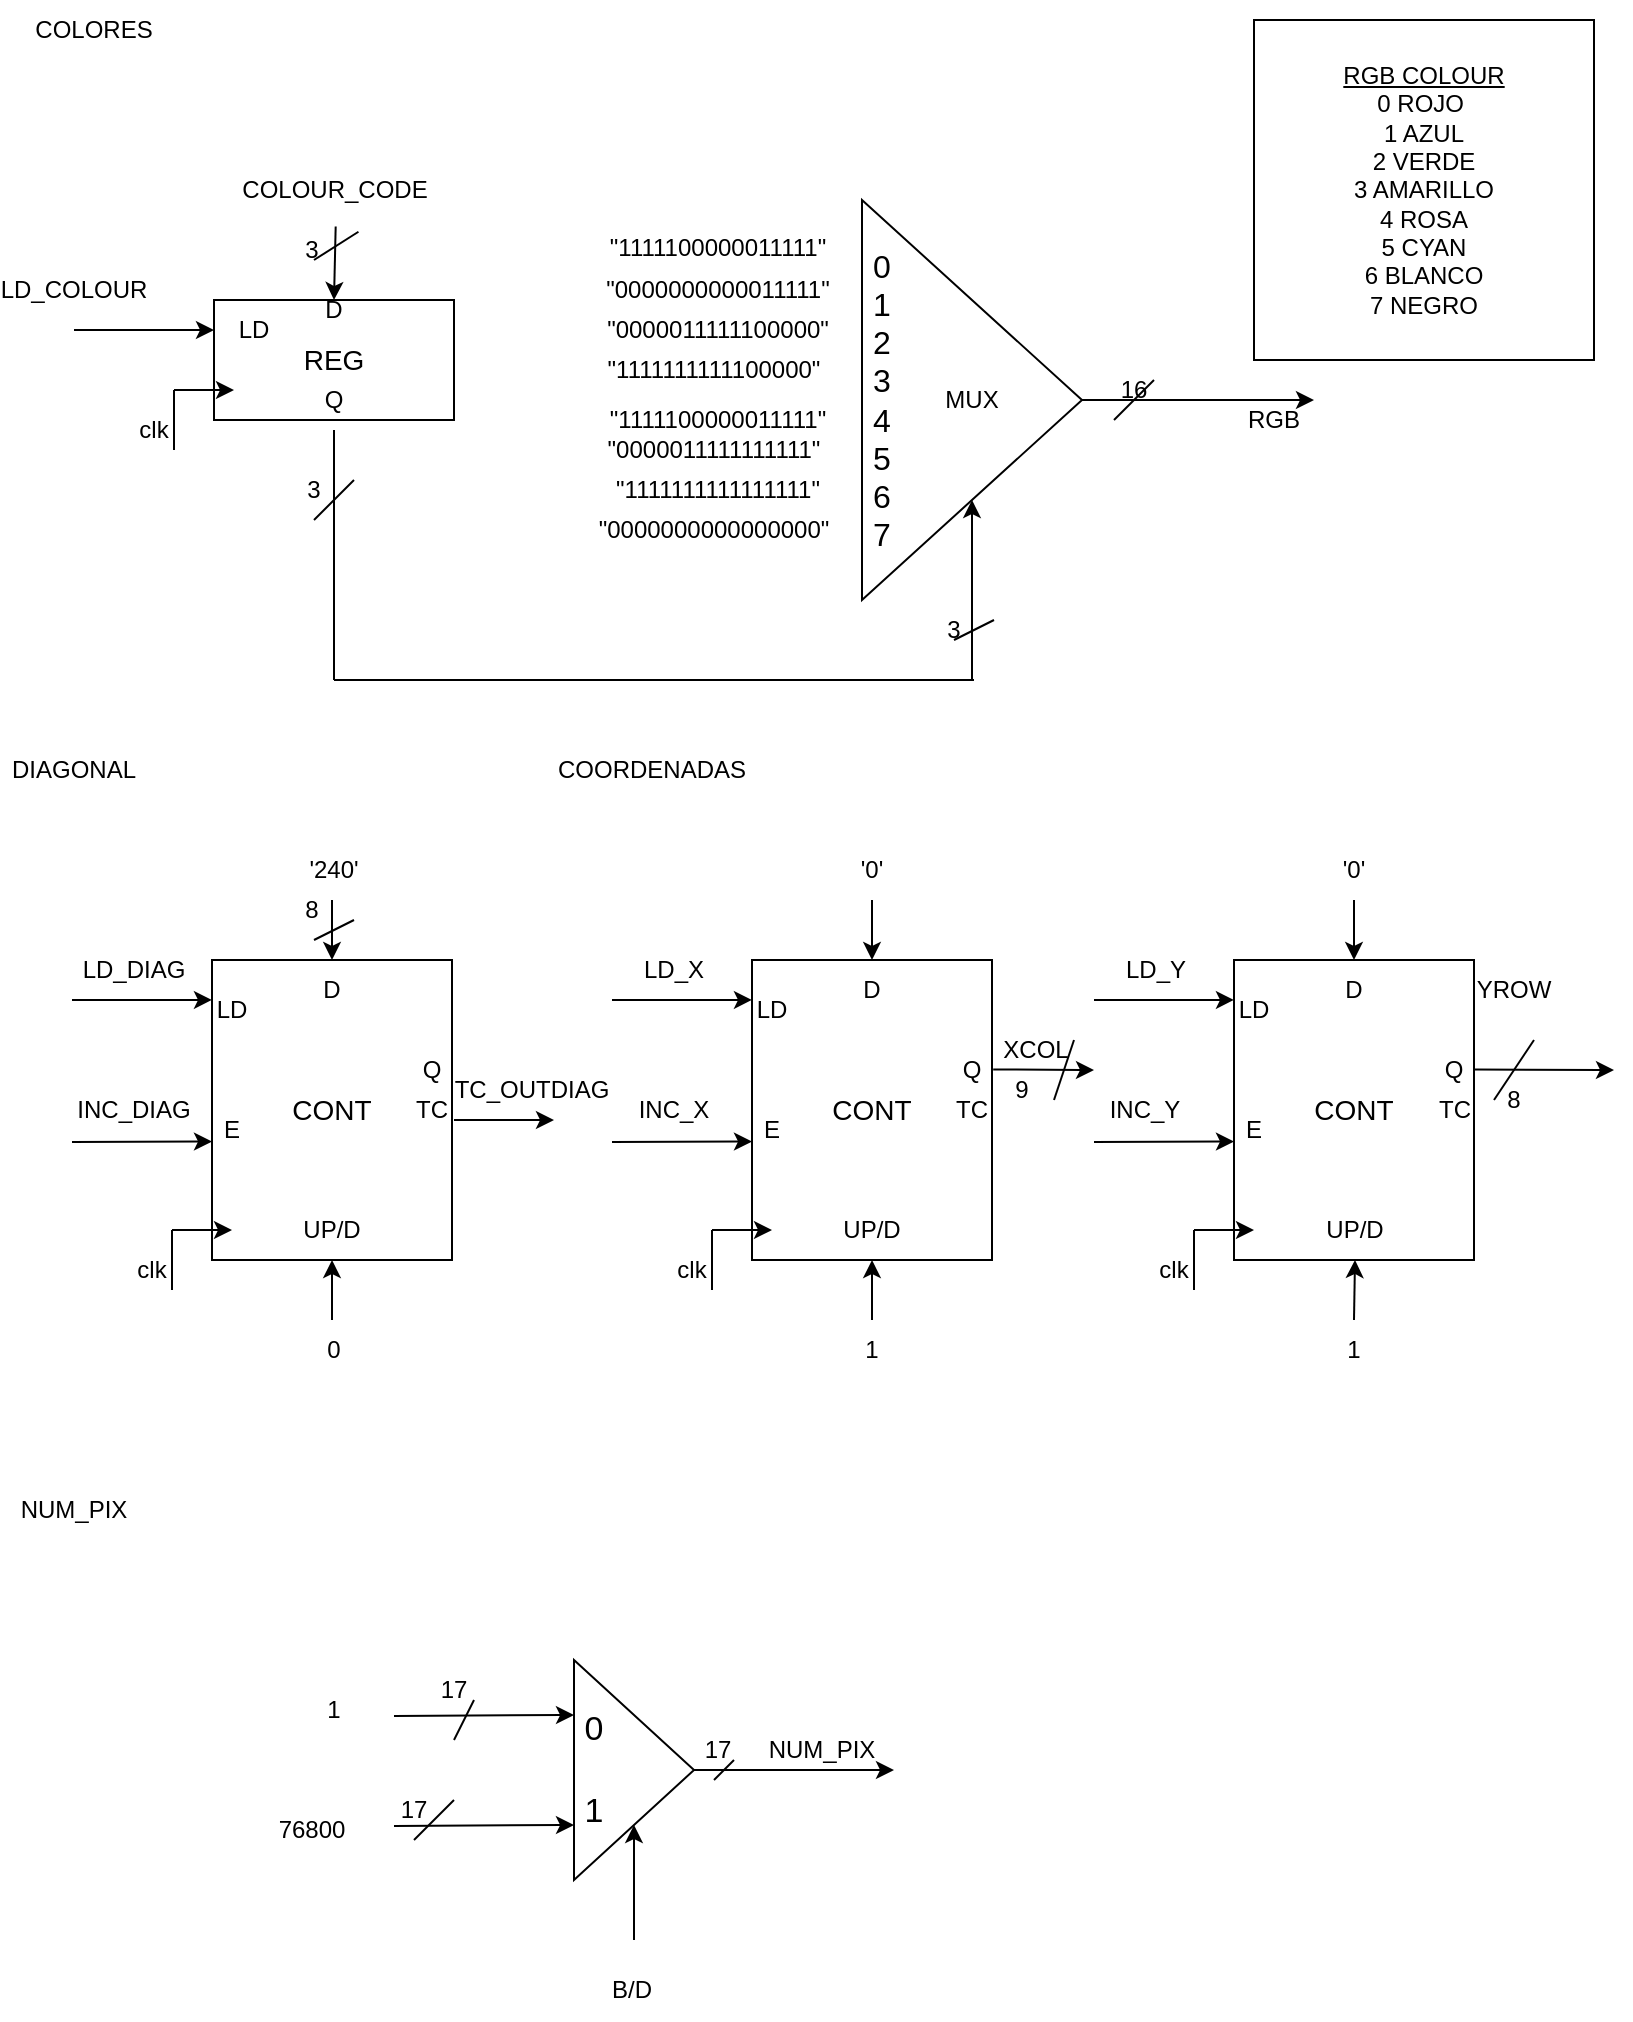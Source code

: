 <mxfile version="22.0.4" type="github">
  <diagram name="Página-1" id="zvw-f4NV9Bo69sm4plZE">
    <mxGraphModel dx="1434" dy="754" grid="1" gridSize="10" guides="1" tooltips="1" connect="1" arrows="1" fold="1" page="1" pageScale="1" pageWidth="827" pageHeight="1169" math="0" shadow="0">
      <root>
        <mxCell id="0" />
        <mxCell id="1" parent="0" />
        <mxCell id="AA1JGieEmDG2qsiPeB94-2" value="" style="rounded=0;whiteSpace=wrap;html=1;" parent="1" vertex="1">
          <mxGeometry x="110" y="170" width="120" height="60" as="geometry" />
        </mxCell>
        <mxCell id="AA1JGieEmDG2qsiPeB94-3" value="" style="triangle;whiteSpace=wrap;html=1;" parent="1" vertex="1">
          <mxGeometry x="434" y="120" width="110" height="200" as="geometry" />
        </mxCell>
        <mxCell id="AA1JGieEmDG2qsiPeB94-4" value="&lt;font style=&quot;font-size: 16px;&quot;&gt;0&lt;br&gt;1&lt;br&gt;2&lt;br&gt;3&lt;br&gt;4&lt;br&gt;5&lt;br&gt;6&lt;br&gt;7&lt;/font&gt;" style="text;html=1;strokeColor=none;fillColor=none;align=center;verticalAlign=middle;whiteSpace=wrap;rounded=0;" parent="1" vertex="1">
          <mxGeometry x="414" y="205" width="60" height="30" as="geometry" />
        </mxCell>
        <mxCell id="AA1JGieEmDG2qsiPeB94-5" value="MUX" style="text;html=1;strokeColor=none;fillColor=none;align=center;verticalAlign=middle;whiteSpace=wrap;rounded=0;" parent="1" vertex="1">
          <mxGeometry x="459" y="205" width="60" height="30" as="geometry" />
        </mxCell>
        <mxCell id="AA1JGieEmDG2qsiPeB94-6" value="COLORES" style="text;html=1;strokeColor=none;fillColor=none;align=center;verticalAlign=middle;whiteSpace=wrap;rounded=0;" parent="1" vertex="1">
          <mxGeometry x="20" y="20" width="60" height="30" as="geometry" />
        </mxCell>
        <mxCell id="AA1JGieEmDG2qsiPeB94-7" value="COLOUR_CODE" style="text;html=1;align=center;verticalAlign=middle;resizable=0;points=[];autosize=1;strokeColor=none;fillColor=none;" parent="1" vertex="1">
          <mxGeometry x="110" y="100" width="120" height="30" as="geometry" />
        </mxCell>
        <mxCell id="AA1JGieEmDG2qsiPeB94-8" value="LD_COLOUR" style="text;html=1;strokeColor=none;fillColor=none;align=center;verticalAlign=middle;whiteSpace=wrap;rounded=0;" parent="1" vertex="1">
          <mxGeometry x="10" y="150" width="60" height="30" as="geometry" />
        </mxCell>
        <mxCell id="AA1JGieEmDG2qsiPeB94-9" value="" style="endArrow=classic;html=1;rounded=0;entryX=0;entryY=0.25;entryDx=0;entryDy=0;" parent="1" target="AA1JGieEmDG2qsiPeB94-2" edge="1">
          <mxGeometry width="50" height="50" relative="1" as="geometry">
            <mxPoint x="40" y="185" as="sourcePoint" />
            <mxPoint x="150" y="160" as="targetPoint" />
          </mxGeometry>
        </mxCell>
        <mxCell id="AA1JGieEmDG2qsiPeB94-10" value="LD" style="text;html=1;strokeColor=none;fillColor=none;align=center;verticalAlign=middle;whiteSpace=wrap;rounded=0;" parent="1" vertex="1">
          <mxGeometry x="100" y="170" width="60" height="30" as="geometry" />
        </mxCell>
        <mxCell id="AA1JGieEmDG2qsiPeB94-11" value="&lt;font style=&quot;font-size: 14px;&quot;&gt;REG&lt;/font&gt;" style="text;html=1;strokeColor=none;fillColor=none;align=center;verticalAlign=middle;whiteSpace=wrap;rounded=0;" parent="1" vertex="1">
          <mxGeometry x="140" y="185" width="60" height="30" as="geometry" />
        </mxCell>
        <mxCell id="AA1JGieEmDG2qsiPeB94-13" value="" style="endArrow=classic;html=1;rounded=0;" parent="1" edge="1">
          <mxGeometry width="50" height="50" relative="1" as="geometry">
            <mxPoint x="90" y="215" as="sourcePoint" />
            <mxPoint x="120" y="215" as="targetPoint" />
          </mxGeometry>
        </mxCell>
        <mxCell id="AA1JGieEmDG2qsiPeB94-14" value="" style="endArrow=none;html=1;rounded=0;" parent="1" edge="1">
          <mxGeometry width="50" height="50" relative="1" as="geometry">
            <mxPoint x="90" y="215" as="sourcePoint" />
            <mxPoint x="90" y="245" as="targetPoint" />
          </mxGeometry>
        </mxCell>
        <mxCell id="AA1JGieEmDG2qsiPeB94-15" value="clk" style="text;html=1;strokeColor=none;fillColor=none;align=center;verticalAlign=middle;whiteSpace=wrap;rounded=0;" parent="1" vertex="1">
          <mxGeometry x="50" y="220" width="60" height="30" as="geometry" />
        </mxCell>
        <mxCell id="AA1JGieEmDG2qsiPeB94-16" value="" style="endArrow=classic;html=1;rounded=0;entryX=0.5;entryY=0;entryDx=0;entryDy=0;exitX=0.507;exitY=1.107;exitDx=0;exitDy=0;exitPerimeter=0;" parent="1" source="AA1JGieEmDG2qsiPeB94-7" target="AA1JGieEmDG2qsiPeB94-2" edge="1">
          <mxGeometry width="50" height="50" relative="1" as="geometry">
            <mxPoint x="100" y="210" as="sourcePoint" />
            <mxPoint x="150" y="160" as="targetPoint" />
          </mxGeometry>
        </mxCell>
        <mxCell id="AA1JGieEmDG2qsiPeB94-17" value="D" style="text;html=1;strokeColor=none;fillColor=none;align=center;verticalAlign=middle;whiteSpace=wrap;rounded=0;" parent="1" vertex="1">
          <mxGeometry x="140" y="160" width="60" height="30" as="geometry" />
        </mxCell>
        <mxCell id="AA1JGieEmDG2qsiPeB94-18" value="Q" style="text;html=1;strokeColor=none;fillColor=none;align=center;verticalAlign=middle;whiteSpace=wrap;rounded=0;" parent="1" vertex="1">
          <mxGeometry x="140" y="205" width="60" height="30" as="geometry" />
        </mxCell>
        <mxCell id="AA1JGieEmDG2qsiPeB94-20" value="" style="endArrow=none;html=1;rounded=0;entryX=0.5;entryY=1;entryDx=0;entryDy=0;" parent="1" target="AA1JGieEmDG2qsiPeB94-18" edge="1">
          <mxGeometry width="50" height="50" relative="1" as="geometry">
            <mxPoint x="170" y="360" as="sourcePoint" />
            <mxPoint x="150" y="160" as="targetPoint" />
          </mxGeometry>
        </mxCell>
        <mxCell id="AA1JGieEmDG2qsiPeB94-21" value="" style="endArrow=none;html=1;rounded=0;" parent="1" edge="1">
          <mxGeometry width="50" height="50" relative="1" as="geometry">
            <mxPoint x="490" y="360" as="sourcePoint" />
            <mxPoint x="170" y="360" as="targetPoint" />
          </mxGeometry>
        </mxCell>
        <mxCell id="AA1JGieEmDG2qsiPeB94-22" value="" style="endArrow=classic;html=1;rounded=0;entryX=0.5;entryY=1;entryDx=0;entryDy=0;" parent="1" target="AA1JGieEmDG2qsiPeB94-3" edge="1">
          <mxGeometry width="50" height="50" relative="1" as="geometry">
            <mxPoint x="489" y="360" as="sourcePoint" />
            <mxPoint x="244" y="160" as="targetPoint" />
          </mxGeometry>
        </mxCell>
        <mxCell id="AA1JGieEmDG2qsiPeB94-23" value="" style="endArrow=classic;html=1;rounded=0;exitX=1;exitY=0.5;exitDx=0;exitDy=0;" parent="1" source="AA1JGieEmDG2qsiPeB94-3" edge="1">
          <mxGeometry width="50" height="50" relative="1" as="geometry">
            <mxPoint x="194" y="210" as="sourcePoint" />
            <mxPoint x="660" y="220" as="targetPoint" />
          </mxGeometry>
        </mxCell>
        <mxCell id="AA1JGieEmDG2qsiPeB94-24" value="RGB" style="text;html=1;strokeColor=none;fillColor=none;align=center;verticalAlign=middle;whiteSpace=wrap;rounded=0;" parent="1" vertex="1">
          <mxGeometry x="610" y="215" width="60" height="30" as="geometry" />
        </mxCell>
        <mxCell id="AA1JGieEmDG2qsiPeB94-25" value="&lt;u&gt;RGB COLOUR&lt;/u&gt;&lt;br&gt;0 ROJO&amp;nbsp;&lt;br&gt;1 AZUL&lt;br&gt;2 VERDE&lt;br&gt;3 AMARILLO&lt;br&gt;4 ROSA&lt;br&gt;5 CYAN&lt;br&gt;6 BLANCO&lt;br&gt;7 NEGRO&lt;br&gt;" style="rounded=0;whiteSpace=wrap;html=1;fillColor=none;" parent="1" vertex="1">
          <mxGeometry x="630" y="30" width="170" height="170" as="geometry" />
        </mxCell>
        <mxCell id="AA1JGieEmDG2qsiPeB94-27" value="&quot;1111100000011111&quot;" style="text;html=1;strokeColor=none;fillColor=none;align=center;verticalAlign=middle;whiteSpace=wrap;rounded=0;" parent="1" vertex="1">
          <mxGeometry x="310" y="129" width="104" height="30" as="geometry" />
        </mxCell>
        <mxCell id="AA1JGieEmDG2qsiPeB94-28" value="&quot;0000000000011111&quot;" style="text;html=1;strokeColor=none;fillColor=none;align=center;verticalAlign=middle;whiteSpace=wrap;rounded=0;" parent="1" vertex="1">
          <mxGeometry x="332" y="150" width="60" height="30" as="geometry" />
        </mxCell>
        <mxCell id="AA1JGieEmDG2qsiPeB94-29" value="&quot;0000011111100000&quot;" style="text;html=1;strokeColor=none;fillColor=none;align=center;verticalAlign=middle;whiteSpace=wrap;rounded=0;" parent="1" vertex="1">
          <mxGeometry x="332" y="170" width="60" height="30" as="geometry" />
        </mxCell>
        <mxCell id="AA1JGieEmDG2qsiPeB94-30" value="&quot;1111111111100000&quot;" style="text;html=1;strokeColor=none;fillColor=none;align=center;verticalAlign=middle;whiteSpace=wrap;rounded=0;" parent="1" vertex="1">
          <mxGeometry x="330" y="190" width="60" height="30" as="geometry" />
        </mxCell>
        <mxCell id="AA1JGieEmDG2qsiPeB94-31" value="&quot;1111100000011111&quot;" style="text;html=1;strokeColor=none;fillColor=none;align=center;verticalAlign=middle;whiteSpace=wrap;rounded=0;" parent="1" vertex="1">
          <mxGeometry x="332" y="220" width="60" height="20" as="geometry" />
        </mxCell>
        <mxCell id="AA1JGieEmDG2qsiPeB94-32" value="&quot;0000011111111111&quot;" style="text;html=1;strokeColor=none;fillColor=none;align=center;verticalAlign=middle;whiteSpace=wrap;rounded=0;" parent="1" vertex="1">
          <mxGeometry x="330" y="230" width="60" height="30" as="geometry" />
        </mxCell>
        <mxCell id="AA1JGieEmDG2qsiPeB94-33" value="&quot;1111111111111111&quot;" style="text;html=1;strokeColor=none;fillColor=none;align=center;verticalAlign=middle;whiteSpace=wrap;rounded=0;" parent="1" vertex="1">
          <mxGeometry x="332" y="250" width="60" height="30" as="geometry" />
        </mxCell>
        <mxCell id="AA1JGieEmDG2qsiPeB94-34" value="&quot;0000000000000000&quot;" style="text;html=1;strokeColor=none;fillColor=none;align=center;verticalAlign=middle;whiteSpace=wrap;rounded=0;" parent="1" vertex="1">
          <mxGeometry x="330" y="270" width="60" height="30" as="geometry" />
        </mxCell>
        <mxCell id="AA1JGieEmDG2qsiPeB94-35" value="DIAGONAL" style="text;html=1;strokeColor=none;fillColor=none;align=center;verticalAlign=middle;whiteSpace=wrap;rounded=0;" parent="1" vertex="1">
          <mxGeometry x="10" y="390" width="60" height="30" as="geometry" />
        </mxCell>
        <mxCell id="AA1JGieEmDG2qsiPeB94-36" value="" style="rounded=0;whiteSpace=wrap;html=1;" parent="1" vertex="1">
          <mxGeometry x="109" y="500" width="120" height="150" as="geometry" />
        </mxCell>
        <mxCell id="AA1JGieEmDG2qsiPeB94-37" value="" style="endArrow=classic;html=1;rounded=0;" parent="1" edge="1">
          <mxGeometry width="50" height="50" relative="1" as="geometry">
            <mxPoint x="89" y="635" as="sourcePoint" />
            <mxPoint x="119" y="635" as="targetPoint" />
          </mxGeometry>
        </mxCell>
        <mxCell id="AA1JGieEmDG2qsiPeB94-38" value="" style="endArrow=none;html=1;rounded=0;" parent="1" edge="1">
          <mxGeometry width="50" height="50" relative="1" as="geometry">
            <mxPoint x="89" y="635" as="sourcePoint" />
            <mxPoint x="89" y="665" as="targetPoint" />
          </mxGeometry>
        </mxCell>
        <mxCell id="AA1JGieEmDG2qsiPeB94-39" value="clk" style="text;html=1;strokeColor=none;fillColor=none;align=center;verticalAlign=middle;whiteSpace=wrap;rounded=0;" parent="1" vertex="1">
          <mxGeometry x="49" y="640" width="60" height="30" as="geometry" />
        </mxCell>
        <mxCell id="AA1JGieEmDG2qsiPeB94-40" value="&lt;font style=&quot;font-size: 14px;&quot;&gt;CONT&lt;/font&gt;" style="text;html=1;strokeColor=none;fillColor=none;align=center;verticalAlign=middle;whiteSpace=wrap;rounded=0;" parent="1" vertex="1">
          <mxGeometry x="139" y="560" width="60" height="30" as="geometry" />
        </mxCell>
        <mxCell id="AA1JGieEmDG2qsiPeB94-41" value="D" style="text;html=1;strokeColor=none;fillColor=none;align=center;verticalAlign=middle;whiteSpace=wrap;rounded=0;" parent="1" vertex="1">
          <mxGeometry x="139" y="500" width="60" height="30" as="geometry" />
        </mxCell>
        <mxCell id="AA1JGieEmDG2qsiPeB94-42" value="LD" style="text;html=1;strokeColor=none;fillColor=none;align=center;verticalAlign=middle;whiteSpace=wrap;rounded=0;" parent="1" vertex="1">
          <mxGeometry x="89" y="510" width="60" height="30" as="geometry" />
        </mxCell>
        <mxCell id="AA1JGieEmDG2qsiPeB94-44" value="E" style="text;html=1;strokeColor=none;fillColor=none;align=center;verticalAlign=middle;whiteSpace=wrap;rounded=0;" parent="1" vertex="1">
          <mxGeometry x="89" y="570" width="60" height="30" as="geometry" />
        </mxCell>
        <mxCell id="AA1JGieEmDG2qsiPeB94-45" value="UP/D" style="text;html=1;strokeColor=none;fillColor=none;align=center;verticalAlign=middle;whiteSpace=wrap;rounded=0;" parent="1" vertex="1">
          <mxGeometry x="139" y="620" width="60" height="30" as="geometry" />
        </mxCell>
        <mxCell id="AA1JGieEmDG2qsiPeB94-46" value="Q" style="text;html=1;strokeColor=none;fillColor=none;align=center;verticalAlign=middle;whiteSpace=wrap;rounded=0;" parent="1" vertex="1">
          <mxGeometry x="189" y="540" width="60" height="30" as="geometry" />
        </mxCell>
        <mxCell id="AA1JGieEmDG2qsiPeB94-47" value="TC" style="text;html=1;strokeColor=none;fillColor=none;align=center;verticalAlign=middle;whiteSpace=wrap;rounded=0;" parent="1" vertex="1">
          <mxGeometry x="189" y="560" width="60" height="30" as="geometry" />
        </mxCell>
        <mxCell id="AA1JGieEmDG2qsiPeB94-48" value="" style="endArrow=classic;html=1;rounded=0;entryX=0.5;entryY=0;entryDx=0;entryDy=0;" parent="1" target="AA1JGieEmDG2qsiPeB94-41" edge="1">
          <mxGeometry width="50" height="50" relative="1" as="geometry">
            <mxPoint x="169" y="470" as="sourcePoint" />
            <mxPoint x="379" y="470" as="targetPoint" />
          </mxGeometry>
        </mxCell>
        <mxCell id="AA1JGieEmDG2qsiPeB94-49" value="" style="endArrow=classic;html=1;rounded=0;entryX=0.333;entryY=0.333;entryDx=0;entryDy=0;entryPerimeter=0;" parent="1" target="AA1JGieEmDG2qsiPeB94-42" edge="1">
          <mxGeometry width="50" height="50" relative="1" as="geometry">
            <mxPoint x="39" y="520" as="sourcePoint" />
            <mxPoint x="379" y="470" as="targetPoint" />
          </mxGeometry>
        </mxCell>
        <mxCell id="AA1JGieEmDG2qsiPeB94-51" value="" style="endArrow=classic;html=1;rounded=0;entryX=0;entryY=0.605;entryDx=0;entryDy=0;entryPerimeter=0;" parent="1" target="AA1JGieEmDG2qsiPeB94-36" edge="1">
          <mxGeometry width="50" height="50" relative="1" as="geometry">
            <mxPoint x="39" y="591" as="sourcePoint" />
            <mxPoint x="69" y="590" as="targetPoint" />
          </mxGeometry>
        </mxCell>
        <mxCell id="AA1JGieEmDG2qsiPeB94-52" value="" style="endArrow=classic;html=1;rounded=0;entryX=0.5;entryY=1;entryDx=0;entryDy=0;" parent="1" target="AA1JGieEmDG2qsiPeB94-45" edge="1">
          <mxGeometry width="50" height="50" relative="1" as="geometry">
            <mxPoint x="169" y="680" as="sourcePoint" />
            <mxPoint x="379" y="470" as="targetPoint" />
          </mxGeometry>
        </mxCell>
        <mxCell id="AA1JGieEmDG2qsiPeB94-102" value="" style="rounded=0;whiteSpace=wrap;html=1;" parent="1" vertex="1">
          <mxGeometry x="379" y="500" width="120" height="150" as="geometry" />
        </mxCell>
        <mxCell id="AA1JGieEmDG2qsiPeB94-103" value="" style="endArrow=classic;html=1;rounded=0;" parent="1" edge="1">
          <mxGeometry width="50" height="50" relative="1" as="geometry">
            <mxPoint x="359" y="635" as="sourcePoint" />
            <mxPoint x="389" y="635" as="targetPoint" />
          </mxGeometry>
        </mxCell>
        <mxCell id="AA1JGieEmDG2qsiPeB94-104" value="" style="endArrow=none;html=1;rounded=0;" parent="1" edge="1">
          <mxGeometry width="50" height="50" relative="1" as="geometry">
            <mxPoint x="359" y="635" as="sourcePoint" />
            <mxPoint x="359" y="665" as="targetPoint" />
          </mxGeometry>
        </mxCell>
        <mxCell id="AA1JGieEmDG2qsiPeB94-105" value="clk" style="text;html=1;strokeColor=none;fillColor=none;align=center;verticalAlign=middle;whiteSpace=wrap;rounded=0;" parent="1" vertex="1">
          <mxGeometry x="319" y="640" width="60" height="30" as="geometry" />
        </mxCell>
        <mxCell id="AA1JGieEmDG2qsiPeB94-106" value="&lt;font style=&quot;font-size: 14px;&quot;&gt;CONT&lt;/font&gt;" style="text;html=1;strokeColor=none;fillColor=none;align=center;verticalAlign=middle;whiteSpace=wrap;rounded=0;" parent="1" vertex="1">
          <mxGeometry x="409" y="560" width="60" height="30" as="geometry" />
        </mxCell>
        <mxCell id="AA1JGieEmDG2qsiPeB94-107" value="D" style="text;html=1;strokeColor=none;fillColor=none;align=center;verticalAlign=middle;whiteSpace=wrap;rounded=0;" parent="1" vertex="1">
          <mxGeometry x="409" y="500" width="60" height="30" as="geometry" />
        </mxCell>
        <mxCell id="AA1JGieEmDG2qsiPeB94-108" value="LD" style="text;html=1;strokeColor=none;fillColor=none;align=center;verticalAlign=middle;whiteSpace=wrap;rounded=0;" parent="1" vertex="1">
          <mxGeometry x="359" y="510" width="60" height="30" as="geometry" />
        </mxCell>
        <mxCell id="AA1JGieEmDG2qsiPeB94-110" value="E" style="text;html=1;strokeColor=none;fillColor=none;align=center;verticalAlign=middle;whiteSpace=wrap;rounded=0;" parent="1" vertex="1">
          <mxGeometry x="359" y="570" width="60" height="30" as="geometry" />
        </mxCell>
        <mxCell id="AA1JGieEmDG2qsiPeB94-111" value="UP/D" style="text;html=1;strokeColor=none;fillColor=none;align=center;verticalAlign=middle;whiteSpace=wrap;rounded=0;" parent="1" vertex="1">
          <mxGeometry x="409" y="620" width="60" height="30" as="geometry" />
        </mxCell>
        <mxCell id="AA1JGieEmDG2qsiPeB94-112" value="Q" style="text;html=1;strokeColor=none;fillColor=none;align=center;verticalAlign=middle;whiteSpace=wrap;rounded=0;" parent="1" vertex="1">
          <mxGeometry x="459" y="540" width="60" height="30" as="geometry" />
        </mxCell>
        <mxCell id="AA1JGieEmDG2qsiPeB94-113" value="TC" style="text;html=1;strokeColor=none;fillColor=none;align=center;verticalAlign=middle;whiteSpace=wrap;rounded=0;" parent="1" vertex="1">
          <mxGeometry x="459" y="560" width="60" height="30" as="geometry" />
        </mxCell>
        <mxCell id="AA1JGieEmDG2qsiPeB94-114" value="" style="endArrow=classic;html=1;rounded=0;entryX=0.5;entryY=0;entryDx=0;entryDy=0;" parent="1" target="AA1JGieEmDG2qsiPeB94-107" edge="1">
          <mxGeometry width="50" height="50" relative="1" as="geometry">
            <mxPoint x="439" y="470" as="sourcePoint" />
            <mxPoint x="649" y="470" as="targetPoint" />
          </mxGeometry>
        </mxCell>
        <mxCell id="AA1JGieEmDG2qsiPeB94-115" value="" style="endArrow=classic;html=1;rounded=0;entryX=0.333;entryY=0.333;entryDx=0;entryDy=0;entryPerimeter=0;" parent="1" target="AA1JGieEmDG2qsiPeB94-108" edge="1">
          <mxGeometry width="50" height="50" relative="1" as="geometry">
            <mxPoint x="309" y="520" as="sourcePoint" />
            <mxPoint x="649" y="470" as="targetPoint" />
          </mxGeometry>
        </mxCell>
        <mxCell id="AA1JGieEmDG2qsiPeB94-117" value="" style="endArrow=classic;html=1;rounded=0;entryX=0;entryY=0.605;entryDx=0;entryDy=0;entryPerimeter=0;" parent="1" target="AA1JGieEmDG2qsiPeB94-102" edge="1">
          <mxGeometry width="50" height="50" relative="1" as="geometry">
            <mxPoint x="309" y="591" as="sourcePoint" />
            <mxPoint x="339" y="590" as="targetPoint" />
          </mxGeometry>
        </mxCell>
        <mxCell id="AA1JGieEmDG2qsiPeB94-118" value="" style="endArrow=classic;html=1;rounded=0;entryX=0.5;entryY=1;entryDx=0;entryDy=0;" parent="1" target="AA1JGieEmDG2qsiPeB94-111" edge="1">
          <mxGeometry width="50" height="50" relative="1" as="geometry">
            <mxPoint x="439" y="680" as="sourcePoint" />
            <mxPoint x="649" y="470" as="targetPoint" />
          </mxGeometry>
        </mxCell>
        <mxCell id="AA1JGieEmDG2qsiPeB94-119" value="" style="rounded=0;whiteSpace=wrap;html=1;" parent="1" vertex="1">
          <mxGeometry x="620" y="500" width="120" height="150" as="geometry" />
        </mxCell>
        <mxCell id="AA1JGieEmDG2qsiPeB94-120" value="" style="endArrow=classic;html=1;rounded=0;" parent="1" edge="1">
          <mxGeometry width="50" height="50" relative="1" as="geometry">
            <mxPoint x="600" y="635" as="sourcePoint" />
            <mxPoint x="630" y="635" as="targetPoint" />
          </mxGeometry>
        </mxCell>
        <mxCell id="AA1JGieEmDG2qsiPeB94-121" value="" style="endArrow=none;html=1;rounded=0;" parent="1" edge="1">
          <mxGeometry width="50" height="50" relative="1" as="geometry">
            <mxPoint x="600" y="635" as="sourcePoint" />
            <mxPoint x="600" y="665" as="targetPoint" />
            <Array as="points">
              <mxPoint x="600" y="665" />
            </Array>
          </mxGeometry>
        </mxCell>
        <mxCell id="AA1JGieEmDG2qsiPeB94-122" value="clk" style="text;html=1;strokeColor=none;fillColor=none;align=center;verticalAlign=middle;whiteSpace=wrap;rounded=0;" parent="1" vertex="1">
          <mxGeometry x="560" y="640" width="60" height="30" as="geometry" />
        </mxCell>
        <mxCell id="AA1JGieEmDG2qsiPeB94-123" value="&lt;font style=&quot;font-size: 14px;&quot;&gt;CONT&lt;/font&gt;" style="text;html=1;strokeColor=none;fillColor=none;align=center;verticalAlign=middle;whiteSpace=wrap;rounded=0;" parent="1" vertex="1">
          <mxGeometry x="650" y="560" width="60" height="30" as="geometry" />
        </mxCell>
        <mxCell id="AA1JGieEmDG2qsiPeB94-124" value="D" style="text;html=1;strokeColor=none;fillColor=none;align=center;verticalAlign=middle;whiteSpace=wrap;rounded=0;" parent="1" vertex="1">
          <mxGeometry x="650" y="500" width="60" height="30" as="geometry" />
        </mxCell>
        <mxCell id="AA1JGieEmDG2qsiPeB94-125" value="LD" style="text;html=1;strokeColor=none;fillColor=none;align=center;verticalAlign=middle;whiteSpace=wrap;rounded=0;" parent="1" vertex="1">
          <mxGeometry x="600" y="510" width="60" height="30" as="geometry" />
        </mxCell>
        <mxCell id="AA1JGieEmDG2qsiPeB94-127" value="E" style="text;html=1;strokeColor=none;fillColor=none;align=center;verticalAlign=middle;whiteSpace=wrap;rounded=0;" parent="1" vertex="1">
          <mxGeometry x="600" y="570" width="60" height="30" as="geometry" />
        </mxCell>
        <mxCell id="AA1JGieEmDG2qsiPeB94-128" value="UP/D" style="text;html=1;strokeColor=none;fillColor=none;align=center;verticalAlign=middle;whiteSpace=wrap;rounded=0;" parent="1" vertex="1">
          <mxGeometry x="650" y="620" width="61" height="30" as="geometry" />
        </mxCell>
        <mxCell id="AA1JGieEmDG2qsiPeB94-129" value="Q" style="text;html=1;strokeColor=none;fillColor=none;align=center;verticalAlign=middle;whiteSpace=wrap;rounded=0;" parent="1" vertex="1">
          <mxGeometry x="700" y="540" width="60" height="30" as="geometry" />
        </mxCell>
        <mxCell id="AA1JGieEmDG2qsiPeB94-130" value="TC" style="text;html=1;strokeColor=none;fillColor=none;align=center;verticalAlign=middle;whiteSpace=wrap;rounded=0;" parent="1" vertex="1">
          <mxGeometry x="701" y="560" width="59" height="30" as="geometry" />
        </mxCell>
        <mxCell id="AA1JGieEmDG2qsiPeB94-131" value="" style="endArrow=classic;html=1;rounded=0;entryX=0.5;entryY=0;entryDx=0;entryDy=0;" parent="1" target="AA1JGieEmDG2qsiPeB94-124" edge="1">
          <mxGeometry width="50" height="50" relative="1" as="geometry">
            <mxPoint x="680" y="470" as="sourcePoint" />
            <mxPoint x="890" y="470" as="targetPoint" />
          </mxGeometry>
        </mxCell>
        <mxCell id="AA1JGieEmDG2qsiPeB94-132" value="" style="endArrow=classic;html=1;rounded=0;entryX=0.333;entryY=0.333;entryDx=0;entryDy=0;entryPerimeter=0;" parent="1" target="AA1JGieEmDG2qsiPeB94-125" edge="1">
          <mxGeometry width="50" height="50" relative="1" as="geometry">
            <mxPoint x="550" y="520" as="sourcePoint" />
            <mxPoint x="890" y="470" as="targetPoint" />
          </mxGeometry>
        </mxCell>
        <mxCell id="AA1JGieEmDG2qsiPeB94-134" value="" style="endArrow=classic;html=1;rounded=0;entryX=0;entryY=0.605;entryDx=0;entryDy=0;entryPerimeter=0;" parent="1" target="AA1JGieEmDG2qsiPeB94-119" edge="1">
          <mxGeometry width="50" height="50" relative="1" as="geometry">
            <mxPoint x="550" y="591" as="sourcePoint" />
            <mxPoint x="580" y="590" as="targetPoint" />
          </mxGeometry>
        </mxCell>
        <mxCell id="AA1JGieEmDG2qsiPeB94-135" value="" style="endArrow=classic;html=1;rounded=0;entryX=0.5;entryY=1;entryDx=0;entryDy=0;" parent="1" target="AA1JGieEmDG2qsiPeB94-128" edge="1">
          <mxGeometry width="50" height="50" relative="1" as="geometry">
            <mxPoint x="680" y="680" as="sourcePoint" />
            <mxPoint x="890" y="470" as="targetPoint" />
          </mxGeometry>
        </mxCell>
        <mxCell id="AA1JGieEmDG2qsiPeB94-136" value="COORDENADAS" style="text;html=1;strokeColor=none;fillColor=none;align=center;verticalAlign=middle;whiteSpace=wrap;rounded=0;" parent="1" vertex="1">
          <mxGeometry x="299" y="390" width="60" height="30" as="geometry" />
        </mxCell>
        <mxCell id="AA1JGieEmDG2qsiPeB94-137" value="&#39;240&#39;" style="text;html=1;strokeColor=none;fillColor=none;align=center;verticalAlign=middle;whiteSpace=wrap;rounded=0;" parent="1" vertex="1">
          <mxGeometry x="140" y="440" width="60" height="30" as="geometry" />
        </mxCell>
        <mxCell id="AA1JGieEmDG2qsiPeB94-138" value="&#39;0&#39;" style="text;html=1;strokeColor=none;fillColor=none;align=center;verticalAlign=middle;whiteSpace=wrap;rounded=0;" parent="1" vertex="1">
          <mxGeometry x="409" y="440" width="60" height="30" as="geometry" />
        </mxCell>
        <mxCell id="AA1JGieEmDG2qsiPeB94-139" value="&#39;0&#39;" style="text;html=1;strokeColor=none;fillColor=none;align=center;verticalAlign=middle;whiteSpace=wrap;rounded=0;" parent="1" vertex="1">
          <mxGeometry x="650" y="440" width="60" height="30" as="geometry" />
        </mxCell>
        <mxCell id="AA1JGieEmDG2qsiPeB94-140" value="0" style="text;html=1;strokeColor=none;fillColor=none;align=center;verticalAlign=middle;whiteSpace=wrap;rounded=0;" parent="1" vertex="1">
          <mxGeometry x="140" y="680" width="60" height="30" as="geometry" />
        </mxCell>
        <mxCell id="AA1JGieEmDG2qsiPeB94-141" value="1" style="text;html=1;strokeColor=none;fillColor=none;align=center;verticalAlign=middle;whiteSpace=wrap;rounded=0;" parent="1" vertex="1">
          <mxGeometry x="409" y="680" width="60" height="30" as="geometry" />
        </mxCell>
        <mxCell id="AA1JGieEmDG2qsiPeB94-142" value="1" style="text;html=1;strokeColor=none;fillColor=none;align=center;verticalAlign=middle;whiteSpace=wrap;rounded=0;" parent="1" vertex="1">
          <mxGeometry x="650" y="680" width="60" height="30" as="geometry" />
        </mxCell>
        <mxCell id="AA1JGieEmDG2qsiPeB94-143" value="" style="endArrow=classic;html=1;rounded=0;" parent="1" edge="1">
          <mxGeometry width="50" height="50" relative="1" as="geometry">
            <mxPoint x="230" y="580" as="sourcePoint" />
            <mxPoint x="280" y="580" as="targetPoint" />
          </mxGeometry>
        </mxCell>
        <mxCell id="AA1JGieEmDG2qsiPeB94-145" value="" style="endArrow=classic;html=1;rounded=0;exitX=1.005;exitY=0.365;exitDx=0;exitDy=0;exitPerimeter=0;" parent="1" source="AA1JGieEmDG2qsiPeB94-102" edge="1">
          <mxGeometry width="50" height="50" relative="1" as="geometry">
            <mxPoint x="530" y="500" as="sourcePoint" />
            <mxPoint x="550" y="555" as="targetPoint" />
          </mxGeometry>
        </mxCell>
        <mxCell id="AA1JGieEmDG2qsiPeB94-146" value="" style="endArrow=classic;html=1;rounded=0;exitX=1.002;exitY=0.365;exitDx=0;exitDy=0;exitPerimeter=0;" parent="1" source="AA1JGieEmDG2qsiPeB94-119" edge="1">
          <mxGeometry width="50" height="50" relative="1" as="geometry">
            <mxPoint x="221" y="600" as="sourcePoint" />
            <mxPoint x="810" y="555" as="targetPoint" />
          </mxGeometry>
        </mxCell>
        <mxCell id="AA1JGieEmDG2qsiPeB94-147" value="LD_X" style="text;html=1;strokeColor=none;fillColor=none;align=center;verticalAlign=middle;whiteSpace=wrap;rounded=0;" parent="1" vertex="1">
          <mxGeometry x="310" y="490" width="60" height="30" as="geometry" />
        </mxCell>
        <mxCell id="AA1JGieEmDG2qsiPeB94-148" value="TC_OUTDIAG" style="text;html=1;strokeColor=none;fillColor=none;align=center;verticalAlign=middle;whiteSpace=wrap;rounded=0;" parent="1" vertex="1">
          <mxGeometry x="239" y="550" width="60" height="30" as="geometry" />
        </mxCell>
        <mxCell id="AA1JGieEmDG2qsiPeB94-149" value="XCOL" style="text;html=1;strokeColor=none;fillColor=none;align=center;verticalAlign=middle;whiteSpace=wrap;rounded=0;" parent="1" vertex="1">
          <mxGeometry x="491" y="530" width="60" height="30" as="geometry" />
        </mxCell>
        <mxCell id="AA1JGieEmDG2qsiPeB94-150" value="YROW" style="text;html=1;strokeColor=none;fillColor=none;align=center;verticalAlign=middle;whiteSpace=wrap;rounded=0;" parent="1" vertex="1">
          <mxGeometry x="730" y="500" width="60" height="30" as="geometry" />
        </mxCell>
        <mxCell id="AA1JGieEmDG2qsiPeB94-151" value="LD_DIAG" style="text;html=1;strokeColor=none;fillColor=none;align=center;verticalAlign=middle;whiteSpace=wrap;rounded=0;" parent="1" vertex="1">
          <mxGeometry x="40" y="490" width="60" height="30" as="geometry" />
        </mxCell>
        <mxCell id="AA1JGieEmDG2qsiPeB94-153" value="INC_DIAG" style="text;html=1;strokeColor=none;fillColor=none;align=center;verticalAlign=middle;whiteSpace=wrap;rounded=0;" parent="1" vertex="1">
          <mxGeometry x="40" y="560" width="60" height="30" as="geometry" />
        </mxCell>
        <mxCell id="AA1JGieEmDG2qsiPeB94-158" value="LD_Y" style="text;html=1;strokeColor=none;fillColor=none;align=center;verticalAlign=middle;whiteSpace=wrap;rounded=0;" parent="1" vertex="1">
          <mxGeometry x="551" y="490" width="60" height="30" as="geometry" />
        </mxCell>
        <mxCell id="AA1JGieEmDG2qsiPeB94-160" value="INC_Y" style="text;html=1;strokeColor=none;fillColor=none;align=center;verticalAlign=middle;whiteSpace=wrap;rounded=0;" parent="1" vertex="1">
          <mxGeometry x="551" y="560" width="49" height="30" as="geometry" />
        </mxCell>
        <mxCell id="AA1JGieEmDG2qsiPeB94-161" value="INC_X" style="text;html=1;strokeColor=none;fillColor=none;align=center;verticalAlign=middle;whiteSpace=wrap;rounded=0;" parent="1" vertex="1">
          <mxGeometry x="310" y="560" width="60" height="30" as="geometry" />
        </mxCell>
        <mxCell id="AA1JGieEmDG2qsiPeB94-163" value="NUM_PIX" style="text;html=1;strokeColor=none;fillColor=none;align=center;verticalAlign=middle;whiteSpace=wrap;rounded=0;" parent="1" vertex="1">
          <mxGeometry x="10" y="760" width="60" height="30" as="geometry" />
        </mxCell>
        <mxCell id="AA1JGieEmDG2qsiPeB94-164" value="" style="triangle;whiteSpace=wrap;html=1;" parent="1" vertex="1">
          <mxGeometry x="290" y="850" width="60" height="110" as="geometry" />
        </mxCell>
        <mxCell id="AA1JGieEmDG2qsiPeB94-165" value="&lt;font style=&quot;font-size: 17px;&quot;&gt;0&lt;br&gt;&lt;br&gt;1&lt;/font&gt;" style="text;html=1;strokeColor=none;fillColor=none;align=center;verticalAlign=middle;whiteSpace=wrap;rounded=0;" parent="1" vertex="1">
          <mxGeometry x="270" y="890" width="60" height="30" as="geometry" />
        </mxCell>
        <mxCell id="AA1JGieEmDG2qsiPeB94-166" value="" style="endArrow=classic;html=1;rounded=0;entryX=0;entryY=0.25;entryDx=0;entryDy=0;" parent="1" target="AA1JGieEmDG2qsiPeB94-164" edge="1">
          <mxGeometry width="50" height="50" relative="1" as="geometry">
            <mxPoint x="200" y="878" as="sourcePoint" />
            <mxPoint x="340" y="850" as="targetPoint" />
          </mxGeometry>
        </mxCell>
        <mxCell id="AA1JGieEmDG2qsiPeB94-167" value="" style="endArrow=classic;html=1;rounded=0;entryX=0;entryY=0.75;entryDx=0;entryDy=0;" parent="1" target="AA1JGieEmDG2qsiPeB94-164" edge="1">
          <mxGeometry width="50" height="50" relative="1" as="geometry">
            <mxPoint x="200" y="933" as="sourcePoint" />
            <mxPoint x="340" y="850" as="targetPoint" />
          </mxGeometry>
        </mxCell>
        <mxCell id="AA1JGieEmDG2qsiPeB94-168" value="" style="endArrow=classic;html=1;rounded=0;exitX=1;exitY=0.5;exitDx=0;exitDy=0;" parent="1" source="AA1JGieEmDG2qsiPeB94-164" edge="1">
          <mxGeometry width="50" height="50" relative="1" as="geometry">
            <mxPoint x="290" y="900" as="sourcePoint" />
            <mxPoint x="450" y="905" as="targetPoint" />
          </mxGeometry>
        </mxCell>
        <mxCell id="AA1JGieEmDG2qsiPeB94-169" value="NUM_PIX" style="text;html=1;strokeColor=none;fillColor=none;align=center;verticalAlign=middle;whiteSpace=wrap;rounded=0;" parent="1" vertex="1">
          <mxGeometry x="384" y="880" width="60" height="30" as="geometry" />
        </mxCell>
        <mxCell id="AA1JGieEmDG2qsiPeB94-170" value="1" style="text;html=1;strokeColor=none;fillColor=none;align=center;verticalAlign=middle;whiteSpace=wrap;rounded=0;" parent="1" vertex="1">
          <mxGeometry x="140" y="860" width="60" height="30" as="geometry" />
        </mxCell>
        <mxCell id="AA1JGieEmDG2qsiPeB94-171" value="76800" style="text;html=1;strokeColor=none;fillColor=none;align=center;verticalAlign=middle;whiteSpace=wrap;rounded=0;" parent="1" vertex="1">
          <mxGeometry x="129" y="920" width="60" height="30" as="geometry" />
        </mxCell>
        <mxCell id="AA1JGieEmDG2qsiPeB94-172" value="" style="endArrow=classic;html=1;rounded=0;entryX=0.5;entryY=1;entryDx=0;entryDy=0;" parent="1" target="AA1JGieEmDG2qsiPeB94-164" edge="1">
          <mxGeometry width="50" height="50" relative="1" as="geometry">
            <mxPoint x="320" y="990" as="sourcePoint" />
            <mxPoint x="340" y="850" as="targetPoint" />
          </mxGeometry>
        </mxCell>
        <mxCell id="AA1JGieEmDG2qsiPeB94-173" value="B/D" style="text;html=1;strokeColor=none;fillColor=none;align=center;verticalAlign=middle;whiteSpace=wrap;rounded=0;" parent="1" vertex="1">
          <mxGeometry x="289" y="1000" width="60" height="30" as="geometry" />
        </mxCell>
        <mxCell id="U3WU9aq0jcZ8WxnYBBnA-1" value="" style="endArrow=none;html=1;rounded=0;entryX=0.602;entryY=1.196;entryDx=0;entryDy=0;entryPerimeter=0;" parent="1" target="AA1JGieEmDG2qsiPeB94-7" edge="1">
          <mxGeometry width="50" height="50" relative="1" as="geometry">
            <mxPoint x="160" y="150" as="sourcePoint" />
            <mxPoint x="354" y="30" as="targetPoint" />
            <Array as="points" />
          </mxGeometry>
        </mxCell>
        <mxCell id="U3WU9aq0jcZ8WxnYBBnA-3" value="" style="endArrow=none;html=1;rounded=0;" parent="1" edge="1">
          <mxGeometry width="50" height="50" relative="1" as="geometry">
            <mxPoint x="160" y="280" as="sourcePoint" />
            <mxPoint x="180" y="260" as="targetPoint" />
          </mxGeometry>
        </mxCell>
        <mxCell id="U3WU9aq0jcZ8WxnYBBnA-4" value="" style="endArrow=none;html=1;rounded=0;" parent="1" edge="1">
          <mxGeometry width="50" height="50" relative="1" as="geometry">
            <mxPoint x="480" y="340" as="sourcePoint" />
            <mxPoint x="500" y="330" as="targetPoint" />
          </mxGeometry>
        </mxCell>
        <mxCell id="U3WU9aq0jcZ8WxnYBBnA-5" value="3" style="text;html=1;strokeColor=none;fillColor=none;align=center;verticalAlign=middle;whiteSpace=wrap;rounded=0;" parent="1" vertex="1">
          <mxGeometry x="129" y="130" width="60" height="30" as="geometry" />
        </mxCell>
        <mxCell id="U3WU9aq0jcZ8WxnYBBnA-6" value="3" style="text;html=1;strokeColor=none;fillColor=none;align=center;verticalAlign=middle;whiteSpace=wrap;rounded=0;" parent="1" vertex="1">
          <mxGeometry x="130" y="250" width="60" height="30" as="geometry" />
        </mxCell>
        <mxCell id="U3WU9aq0jcZ8WxnYBBnA-8" value="3" style="text;html=1;strokeColor=none;fillColor=none;align=center;verticalAlign=middle;whiteSpace=wrap;rounded=0;" parent="1" vertex="1">
          <mxGeometry x="450" y="320" width="60" height="30" as="geometry" />
        </mxCell>
        <mxCell id="U3WU9aq0jcZ8WxnYBBnA-10" value="" style="endArrow=none;html=1;rounded=0;" parent="1" edge="1">
          <mxGeometry width="50" height="50" relative="1" as="geometry">
            <mxPoint x="580" y="210" as="sourcePoint" />
            <mxPoint x="560" y="230" as="targetPoint" />
          </mxGeometry>
        </mxCell>
        <mxCell id="U3WU9aq0jcZ8WxnYBBnA-11" value="16" style="text;html=1;strokeColor=none;fillColor=none;align=center;verticalAlign=middle;whiteSpace=wrap;rounded=0;" parent="1" vertex="1">
          <mxGeometry x="540" y="200" width="60" height="30" as="geometry" />
        </mxCell>
        <mxCell id="U3WU9aq0jcZ8WxnYBBnA-15" value="" style="endArrow=none;html=1;rounded=0;" parent="1" edge="1">
          <mxGeometry width="50" height="50" relative="1" as="geometry">
            <mxPoint x="750" y="570" as="sourcePoint" />
            <mxPoint x="770" y="540" as="targetPoint" />
          </mxGeometry>
        </mxCell>
        <mxCell id="U3WU9aq0jcZ8WxnYBBnA-16" value="8" style="text;html=1;strokeColor=none;fillColor=none;align=center;verticalAlign=middle;whiteSpace=wrap;rounded=0;" parent="1" vertex="1">
          <mxGeometry x="730" y="555" width="60" height="30" as="geometry" />
        </mxCell>
        <mxCell id="U3WU9aq0jcZ8WxnYBBnA-17" value="" style="endArrow=none;html=1;rounded=0;" parent="1" edge="1">
          <mxGeometry width="50" height="50" relative="1" as="geometry">
            <mxPoint x="540" y="540" as="sourcePoint" />
            <mxPoint x="530" y="570" as="targetPoint" />
          </mxGeometry>
        </mxCell>
        <mxCell id="U3WU9aq0jcZ8WxnYBBnA-18" value="9" style="text;html=1;strokeColor=none;fillColor=none;align=center;verticalAlign=middle;whiteSpace=wrap;rounded=0;" parent="1" vertex="1">
          <mxGeometry x="484" y="550" width="60" height="30" as="geometry" />
        </mxCell>
        <mxCell id="U3WU9aq0jcZ8WxnYBBnA-19" value="" style="endArrow=none;html=1;rounded=0;" parent="1" edge="1">
          <mxGeometry width="50" height="50" relative="1" as="geometry">
            <mxPoint x="370" y="900" as="sourcePoint" />
            <mxPoint x="360" y="910" as="targetPoint" />
          </mxGeometry>
        </mxCell>
        <mxCell id="U3WU9aq0jcZ8WxnYBBnA-20" value="17" style="text;html=1;strokeColor=none;fillColor=none;align=center;verticalAlign=middle;whiteSpace=wrap;rounded=0;" parent="1" vertex="1">
          <mxGeometry x="332" y="880" width="60" height="30" as="geometry" />
        </mxCell>
        <mxCell id="U3WU9aq0jcZ8WxnYBBnA-21" value="" style="endArrow=none;html=1;rounded=0;" parent="1" edge="1">
          <mxGeometry width="50" height="50" relative="1" as="geometry">
            <mxPoint x="230" y="890" as="sourcePoint" />
            <mxPoint x="240" y="870" as="targetPoint" />
          </mxGeometry>
        </mxCell>
        <mxCell id="U3WU9aq0jcZ8WxnYBBnA-22" value="" style="endArrow=none;html=1;rounded=0;" parent="1" edge="1">
          <mxGeometry width="50" height="50" relative="1" as="geometry">
            <mxPoint x="210" y="940" as="sourcePoint" />
            <mxPoint x="230" y="920" as="targetPoint" />
          </mxGeometry>
        </mxCell>
        <mxCell id="U3WU9aq0jcZ8WxnYBBnA-23" value="17" style="text;html=1;strokeColor=none;fillColor=none;align=center;verticalAlign=middle;whiteSpace=wrap;rounded=0;" parent="1" vertex="1">
          <mxGeometry x="200" y="850" width="60" height="30" as="geometry" />
        </mxCell>
        <mxCell id="U3WU9aq0jcZ8WxnYBBnA-24" value="17" style="text;html=1;strokeColor=none;fillColor=none;align=center;verticalAlign=middle;whiteSpace=wrap;rounded=0;" parent="1" vertex="1">
          <mxGeometry x="180" y="910" width="60" height="30" as="geometry" />
        </mxCell>
        <mxCell id="U3WU9aq0jcZ8WxnYBBnA-26" value="" style="endArrow=none;html=1;rounded=0;" parent="1" edge="1">
          <mxGeometry width="50" height="50" relative="1" as="geometry">
            <mxPoint x="160" y="490" as="sourcePoint" />
            <mxPoint x="180" y="480" as="targetPoint" />
          </mxGeometry>
        </mxCell>
        <mxCell id="U3WU9aq0jcZ8WxnYBBnA-27" value="8" style="text;html=1;strokeColor=none;fillColor=none;align=center;verticalAlign=middle;whiteSpace=wrap;rounded=0;" parent="1" vertex="1">
          <mxGeometry x="129" y="460" width="60" height="30" as="geometry" />
        </mxCell>
      </root>
    </mxGraphModel>
  </diagram>
</mxfile>
